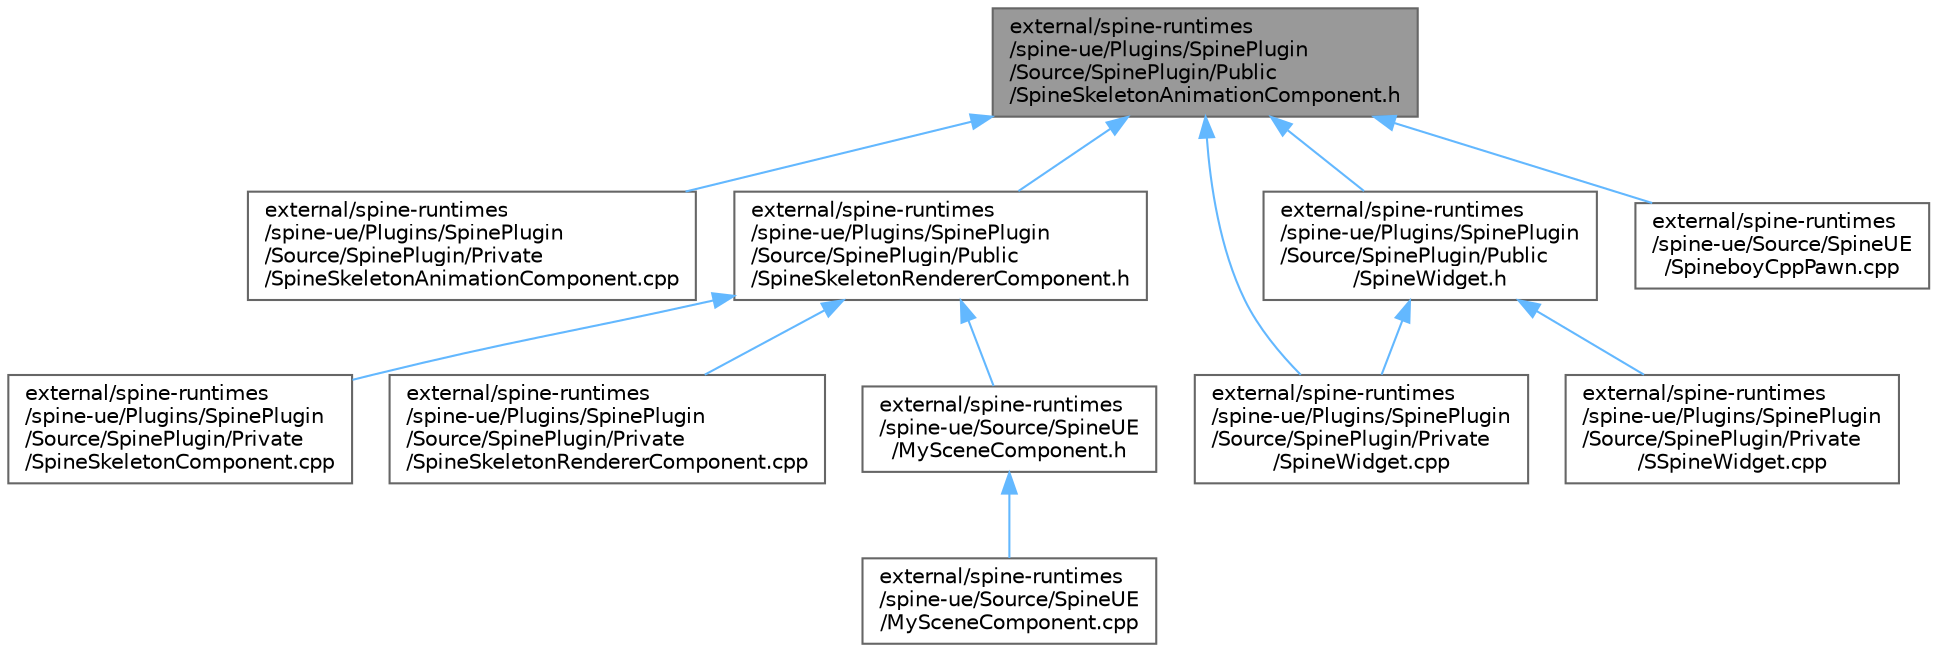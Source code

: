 digraph "external/spine-runtimes/spine-ue/Plugins/SpinePlugin/Source/SpinePlugin/Public/SpineSkeletonAnimationComponent.h"
{
 // LATEX_PDF_SIZE
  bgcolor="transparent";
  edge [fontname=Helvetica,fontsize=10,labelfontname=Helvetica,labelfontsize=10];
  node [fontname=Helvetica,fontsize=10,shape=box,height=0.2,width=0.4];
  Node1 [id="Node000001",label="external/spine-runtimes\l/spine-ue/Plugins/SpinePlugin\l/Source/SpinePlugin/Public\l/SpineSkeletonAnimationComponent.h",height=0.2,width=0.4,color="gray40", fillcolor="grey60", style="filled", fontcolor="black",tooltip=" "];
  Node1 -> Node2 [id="edge1_Node000001_Node000002",dir="back",color="steelblue1",style="solid",tooltip=" "];
  Node2 [id="Node000002",label="external/spine-runtimes\l/spine-ue/Plugins/SpinePlugin\l/Source/SpinePlugin/Private\l/SpineSkeletonAnimationComponent.cpp",height=0.2,width=0.4,color="grey40", fillcolor="white", style="filled",URL="$_spine_skeleton_animation_component_8cpp.html",tooltip=" "];
  Node1 -> Node3 [id="edge2_Node000001_Node000003",dir="back",color="steelblue1",style="solid",tooltip=" "];
  Node3 [id="Node000003",label="external/spine-runtimes\l/spine-ue/Plugins/SpinePlugin\l/Source/SpinePlugin/Private\l/SpineWidget.cpp",height=0.2,width=0.4,color="grey40", fillcolor="white", style="filled",URL="$_spine_widget_8cpp.html",tooltip=" "];
  Node1 -> Node4 [id="edge3_Node000001_Node000004",dir="back",color="steelblue1",style="solid",tooltip=" "];
  Node4 [id="Node000004",label="external/spine-runtimes\l/spine-ue/Plugins/SpinePlugin\l/Source/SpinePlugin/Public\l/SpineSkeletonRendererComponent.h",height=0.2,width=0.4,color="grey40", fillcolor="white", style="filled",URL="$_spine_skeleton_renderer_component_8h.html",tooltip=" "];
  Node4 -> Node5 [id="edge4_Node000004_Node000005",dir="back",color="steelblue1",style="solid",tooltip=" "];
  Node5 [id="Node000005",label="external/spine-runtimes\l/spine-ue/Plugins/SpinePlugin\l/Source/SpinePlugin/Private\l/SpineSkeletonComponent.cpp",height=0.2,width=0.4,color="grey40", fillcolor="white", style="filled",URL="$_spine_skeleton_component_8cpp.html",tooltip=" "];
  Node4 -> Node6 [id="edge5_Node000004_Node000006",dir="back",color="steelblue1",style="solid",tooltip=" "];
  Node6 [id="Node000006",label="external/spine-runtimes\l/spine-ue/Plugins/SpinePlugin\l/Source/SpinePlugin/Private\l/SpineSkeletonRendererComponent.cpp",height=0.2,width=0.4,color="grey40", fillcolor="white", style="filled",URL="$_spine_skeleton_renderer_component_8cpp.html",tooltip=" "];
  Node4 -> Node7 [id="edge6_Node000004_Node000007",dir="back",color="steelblue1",style="solid",tooltip=" "];
  Node7 [id="Node000007",label="external/spine-runtimes\l/spine-ue/Source/SpineUE\l/MySceneComponent.h",height=0.2,width=0.4,color="grey40", fillcolor="white", style="filled",URL="$_my_scene_component_8h.html",tooltip=" "];
  Node7 -> Node8 [id="edge7_Node000007_Node000008",dir="back",color="steelblue1",style="solid",tooltip=" "];
  Node8 [id="Node000008",label="external/spine-runtimes\l/spine-ue/Source/SpineUE\l/MySceneComponent.cpp",height=0.2,width=0.4,color="grey40", fillcolor="white", style="filled",URL="$_my_scene_component_8cpp.html",tooltip=" "];
  Node1 -> Node9 [id="edge8_Node000001_Node000009",dir="back",color="steelblue1",style="solid",tooltip=" "];
  Node9 [id="Node000009",label="external/spine-runtimes\l/spine-ue/Plugins/SpinePlugin\l/Source/SpinePlugin/Public\l/SpineWidget.h",height=0.2,width=0.4,color="grey40", fillcolor="white", style="filled",URL="$_spine_widget_8h.html",tooltip=" "];
  Node9 -> Node10 [id="edge9_Node000009_Node000010",dir="back",color="steelblue1",style="solid",tooltip=" "];
  Node10 [id="Node000010",label="external/spine-runtimes\l/spine-ue/Plugins/SpinePlugin\l/Source/SpinePlugin/Private\l/SSpineWidget.cpp",height=0.2,width=0.4,color="grey40", fillcolor="white", style="filled",URL="$_s_spine_widget_8cpp.html",tooltip=" "];
  Node9 -> Node3 [id="edge10_Node000009_Node000003",dir="back",color="steelblue1",style="solid",tooltip=" "];
  Node1 -> Node11 [id="edge11_Node000001_Node000011",dir="back",color="steelblue1",style="solid",tooltip=" "];
  Node11 [id="Node000011",label="external/spine-runtimes\l/spine-ue/Source/SpineUE\l/SpineboyCppPawn.cpp",height=0.2,width=0.4,color="grey40", fillcolor="white", style="filled",URL="$_spineboy_cpp_pawn_8cpp.html",tooltip=" "];
}
